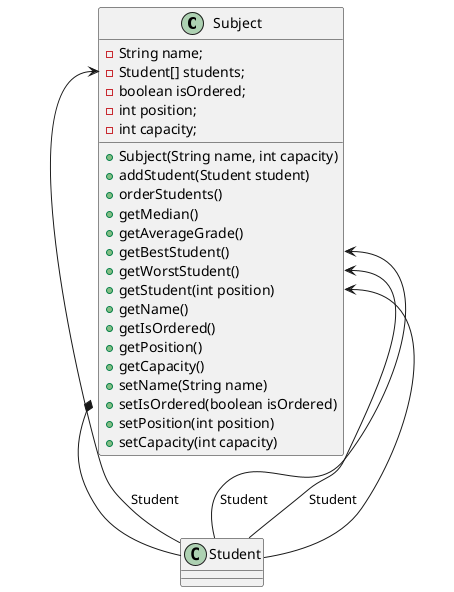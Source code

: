 @startuml

class Subject {
   -String name;
   -Student[] students;
   -boolean isOrdered;
   -int position;
   -int capacity; 

   +Subject(String name, int capacity)
   +addStudent(Student student)
   +orderStudents()
   +getMedian()
   +getAverageGrade()
   +getBestStudent()
   +getWorstStudent()
   +getStudent(int position)
   +getName()
   +getIsOrdered()
   +getPosition()
   +getCapacity()
   +setName(String name)
   +setIsOrdered(boolean isOrdered)
   +setPosition(int position)
   +setCapacity(int capacity)
}
Subject *-- Student
Student --> Subject::students : Student
Student --> Subject::getBestStudent : Student
Student --> Subject::getWorstStudent : Student
Student --> Subject::getStudent

@enduml
